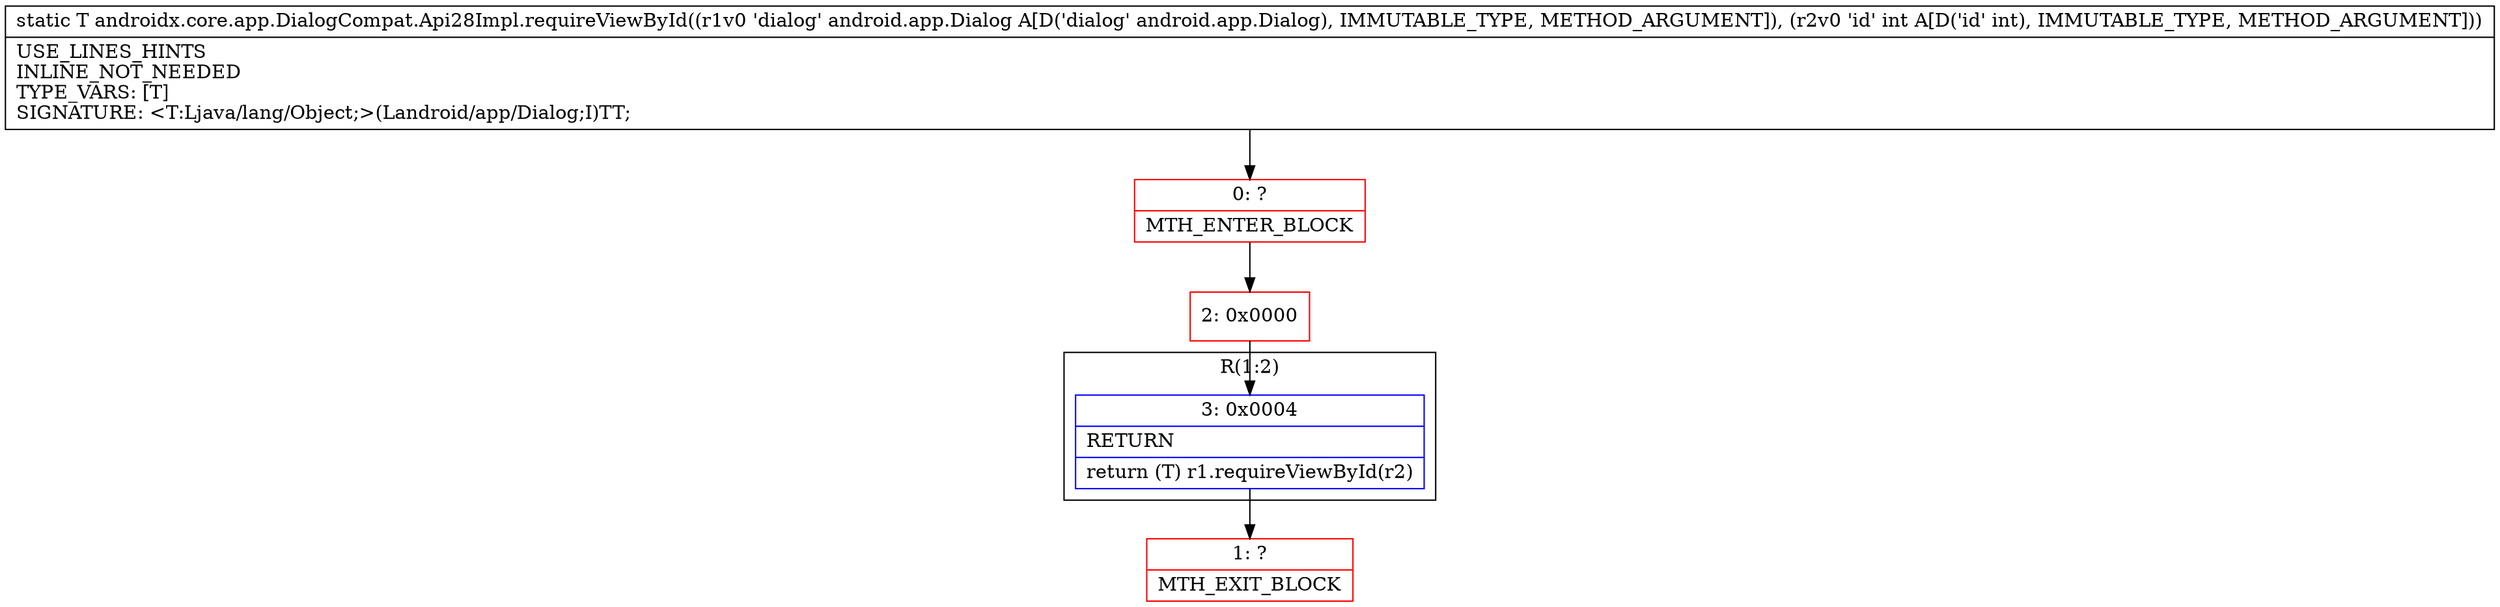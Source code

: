 digraph "CFG forandroidx.core.app.DialogCompat.Api28Impl.requireViewById(Landroid\/app\/Dialog;I)Ljava\/lang\/Object;" {
subgraph cluster_Region_498186306 {
label = "R(1:2)";
node [shape=record,color=blue];
Node_3 [shape=record,label="{3\:\ 0x0004|RETURN\l|return (T) r1.requireViewById(r2)\l}"];
}
Node_0 [shape=record,color=red,label="{0\:\ ?|MTH_ENTER_BLOCK\l}"];
Node_2 [shape=record,color=red,label="{2\:\ 0x0000}"];
Node_1 [shape=record,color=red,label="{1\:\ ?|MTH_EXIT_BLOCK\l}"];
MethodNode[shape=record,label="{static T androidx.core.app.DialogCompat.Api28Impl.requireViewById((r1v0 'dialog' android.app.Dialog A[D('dialog' android.app.Dialog), IMMUTABLE_TYPE, METHOD_ARGUMENT]), (r2v0 'id' int A[D('id' int), IMMUTABLE_TYPE, METHOD_ARGUMENT]))  | USE_LINES_HINTS\lINLINE_NOT_NEEDED\lTYPE_VARS: [T]\lSIGNATURE: \<T:Ljava\/lang\/Object;\>(Landroid\/app\/Dialog;I)TT;\l}"];
MethodNode -> Node_0;Node_3 -> Node_1;
Node_0 -> Node_2;
Node_2 -> Node_3;
}

